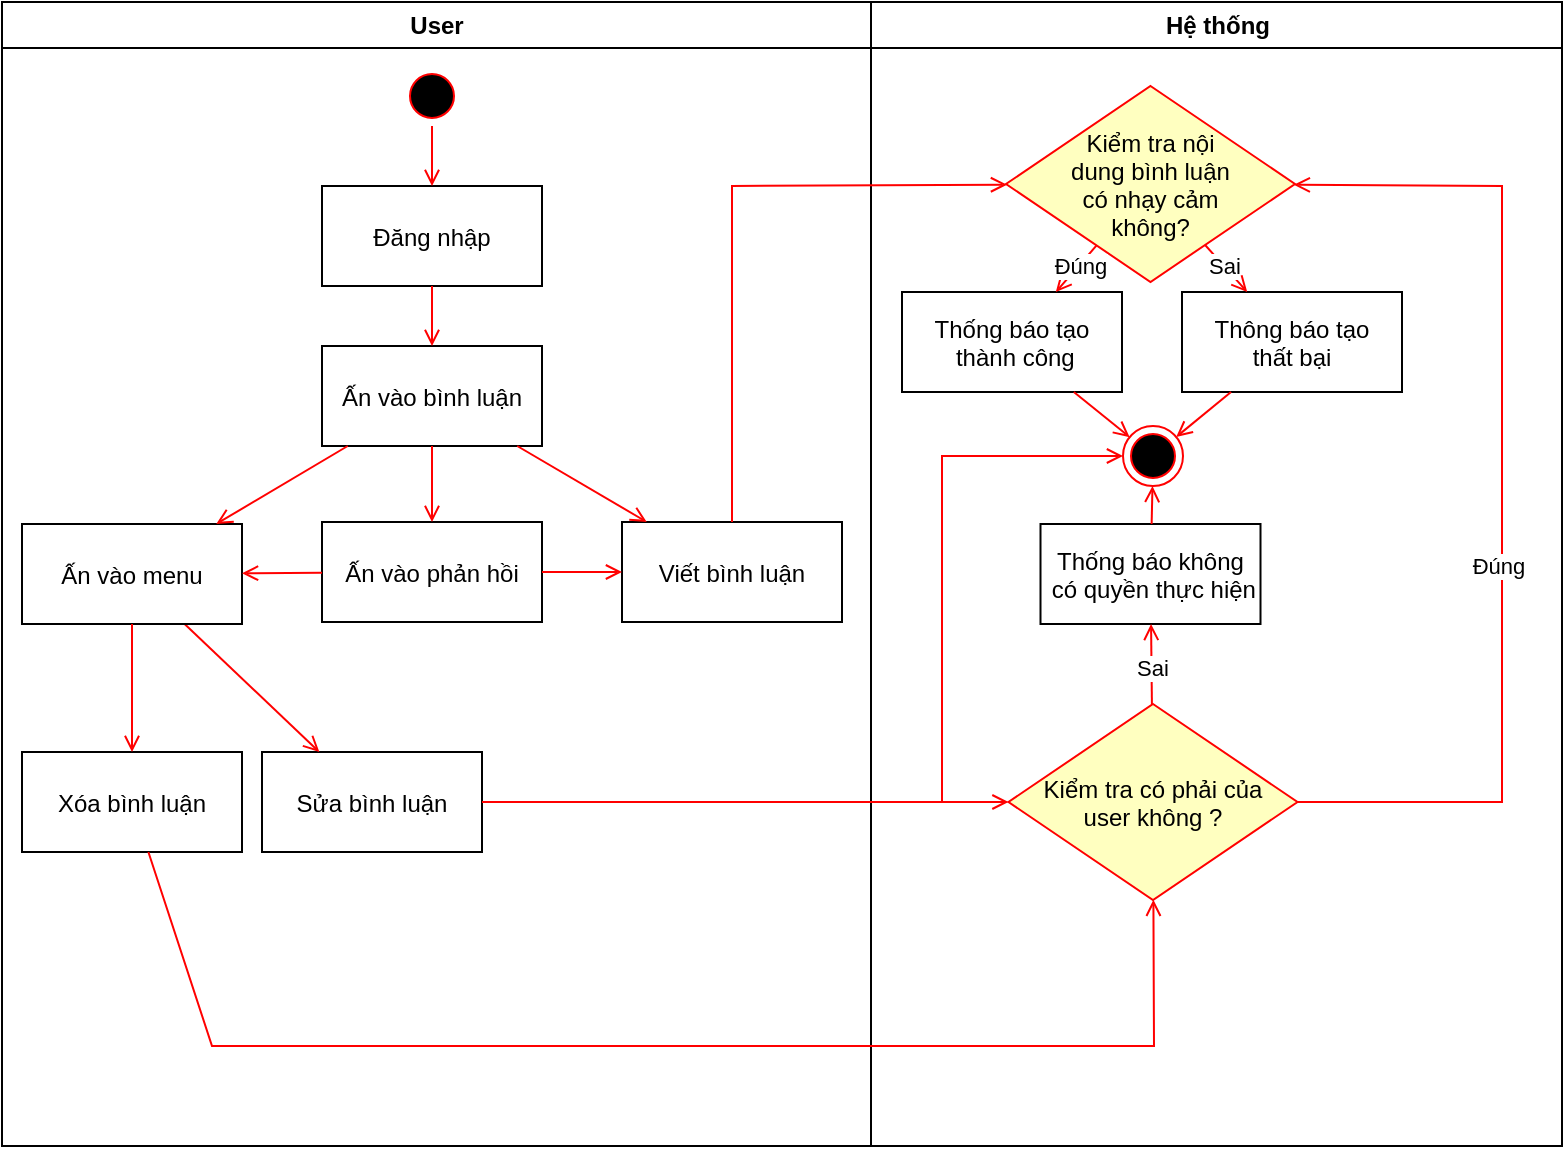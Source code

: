 <mxfile version="24.7.17">
  <diagram name="Page-1" id="e7e014a7-5840-1c2e-5031-d8a46d1fe8dd">
    <mxGraphModel dx="1290" dy="563" grid="1" gridSize="10" guides="1" tooltips="1" connect="1" arrows="1" fold="1" page="1" pageScale="1" pageWidth="1169" pageHeight="826" background="none" math="0" shadow="0">
      <root>
        <mxCell id="0" />
        <mxCell id="1" parent="0" />
        <mxCell id="2" value="User" style="swimlane;whiteSpace=wrap" parent="1" vertex="1">
          <mxGeometry x="10" y="128" width="434.5" height="572" as="geometry" />
        </mxCell>
        <mxCell id="5" value="" style="ellipse;shape=startState;fillColor=#000000;strokeColor=#ff0000;" parent="2" vertex="1">
          <mxGeometry x="200" y="32" width="30" height="30" as="geometry" />
        </mxCell>
        <mxCell id="SuG1Byf5JXPER20UlvzR-43" value="Đăng nhập" style="" vertex="1" parent="2">
          <mxGeometry x="160" y="92" width="110" height="50" as="geometry" />
        </mxCell>
        <mxCell id="SuG1Byf5JXPER20UlvzR-45" value="" style="endArrow=open;strokeColor=#FF0000;endFill=1;rounded=0;" edge="1" parent="2" source="5" target="SuG1Byf5JXPER20UlvzR-43">
          <mxGeometry relative="1" as="geometry">
            <mxPoint x="165" y="47" as="sourcePoint" />
            <mxPoint x="479.5" y="335" as="targetPoint" />
          </mxGeometry>
        </mxCell>
        <mxCell id="SuG1Byf5JXPER20UlvzR-44" value="Ấn vào bình luận" style="" vertex="1" parent="2">
          <mxGeometry x="160" y="172" width="110" height="50" as="geometry" />
        </mxCell>
        <mxCell id="SuG1Byf5JXPER20UlvzR-84" value="" style="endArrow=open;strokeColor=#FF0000;endFill=1;rounded=0;" edge="1" parent="2" source="SuG1Byf5JXPER20UlvzR-43" target="SuG1Byf5JXPER20UlvzR-44">
          <mxGeometry relative="1" as="geometry">
            <mxPoint x="175" y="82" as="sourcePoint" />
            <mxPoint x="175" y="132" as="targetPoint" />
          </mxGeometry>
        </mxCell>
        <mxCell id="SuG1Byf5JXPER20UlvzR-87" value="Sửa bình luận" style="" vertex="1" parent="2">
          <mxGeometry x="130" y="375" width="110" height="50" as="geometry" />
        </mxCell>
        <mxCell id="SuG1Byf5JXPER20UlvzR-88" value="" style="endArrow=open;strokeColor=#FF0000;endFill=1;rounded=0;" edge="1" parent="2" source="SuG1Byf5JXPER20UlvzR-90" target="SuG1Byf5JXPER20UlvzR-87">
          <mxGeometry relative="1" as="geometry">
            <mxPoint x="205" y="142" as="sourcePoint" />
            <mxPoint x="265" y="192" as="targetPoint" />
          </mxGeometry>
        </mxCell>
        <mxCell id="SuG1Byf5JXPER20UlvzR-89" value="Xóa bình luận" style="" vertex="1" parent="2">
          <mxGeometry x="10" y="375" width="110" height="50" as="geometry" />
        </mxCell>
        <mxCell id="SuG1Byf5JXPER20UlvzR-90" value="Ấn vào menu" style="" vertex="1" parent="2">
          <mxGeometry x="10" y="261" width="110" height="50" as="geometry" />
        </mxCell>
        <mxCell id="SuG1Byf5JXPER20UlvzR-91" value="" style="endArrow=open;strokeColor=#FF0000;endFill=1;rounded=0;" edge="1" parent="2" source="SuG1Byf5JXPER20UlvzR-90" target="SuG1Byf5JXPER20UlvzR-89">
          <mxGeometry relative="1" as="geometry">
            <mxPoint x="140" y="232" as="sourcePoint" />
            <mxPoint x="180" y="295" as="targetPoint" />
          </mxGeometry>
        </mxCell>
        <mxCell id="SuG1Byf5JXPER20UlvzR-92" value="" style="endArrow=open;strokeColor=#FF0000;endFill=1;rounded=0;" edge="1" parent="2" source="SuG1Byf5JXPER20UlvzR-44" target="SuG1Byf5JXPER20UlvzR-90">
          <mxGeometry relative="1" as="geometry">
            <mxPoint x="150" y="322" as="sourcePoint" />
            <mxPoint x="190" y="385" as="targetPoint" />
          </mxGeometry>
        </mxCell>
        <mxCell id="SuG1Byf5JXPER20UlvzR-93" value="Viết bình luận" style="" vertex="1" parent="2">
          <mxGeometry x="310" y="260" width="110" height="50" as="geometry" />
        </mxCell>
        <mxCell id="SuG1Byf5JXPER20UlvzR-94" value="" style="endArrow=open;strokeColor=#FF0000;endFill=1;rounded=0;" edge="1" parent="2" source="SuG1Byf5JXPER20UlvzR-44" target="SuG1Byf5JXPER20UlvzR-93">
          <mxGeometry relative="1" as="geometry">
            <mxPoint x="181" y="212" as="sourcePoint" />
            <mxPoint x="149" y="272" as="targetPoint" />
          </mxGeometry>
        </mxCell>
        <mxCell id="SuG1Byf5JXPER20UlvzR-110" value="Ấn vào phản hồi" style="" vertex="1" parent="2">
          <mxGeometry x="160" y="260" width="110" height="50" as="geometry" />
        </mxCell>
        <mxCell id="SuG1Byf5JXPER20UlvzR-111" value="" style="endArrow=open;strokeColor=#FF0000;endFill=1;rounded=0;" edge="1" parent="2" source="SuG1Byf5JXPER20UlvzR-44" target="SuG1Byf5JXPER20UlvzR-110">
          <mxGeometry relative="1" as="geometry">
            <mxPoint x="163" y="242" as="sourcePoint" />
            <mxPoint x="127" y="271" as="targetPoint" />
          </mxGeometry>
        </mxCell>
        <mxCell id="SuG1Byf5JXPER20UlvzR-112" value="" style="endArrow=open;strokeColor=#FF0000;endFill=1;rounded=0;" edge="1" parent="2" source="SuG1Byf5JXPER20UlvzR-110" target="SuG1Byf5JXPER20UlvzR-93">
          <mxGeometry relative="1" as="geometry">
            <mxPoint x="195" y="232" as="sourcePoint" />
            <mxPoint x="195" y="271" as="targetPoint" />
          </mxGeometry>
        </mxCell>
        <mxCell id="SuG1Byf5JXPER20UlvzR-113" value="" style="endArrow=open;strokeColor=#FF0000;endFill=1;rounded=0;" edge="1" parent="2" source="SuG1Byf5JXPER20UlvzR-110" target="SuG1Byf5JXPER20UlvzR-90">
          <mxGeometry relative="1" as="geometry">
            <mxPoint x="180" y="232" as="sourcePoint" />
            <mxPoint x="225" y="270" as="targetPoint" />
          </mxGeometry>
        </mxCell>
        <mxCell id="3" value="Hệ thống" style="swimlane;whiteSpace=wrap" parent="1" vertex="1">
          <mxGeometry x="444.5" y="128" width="345.5" height="572" as="geometry" />
        </mxCell>
        <mxCell id="21" value="Kiểm tra nội&#xa;dung bình luận &#xa;có nhạy cảm &#xa;không?" style="rhombus;fillColor=#ffffc0;strokeColor=#ff0000;" parent="3" vertex="1">
          <mxGeometry x="67.5" y="42" width="144.5" height="98" as="geometry" />
        </mxCell>
        <mxCell id="SuG1Byf5JXPER20UlvzR-48" value="" style="ellipse;shape=endState;fillColor=#000000;strokeColor=#ff0000" vertex="1" parent="3">
          <mxGeometry x="126" y="212" width="30" height="30" as="geometry" />
        </mxCell>
        <mxCell id="SuG1Byf5JXPER20UlvzR-49" value="Thống báo tạo&#xa; thành công" style="" vertex="1" parent="3">
          <mxGeometry x="15.5" y="145" width="110" height="50" as="geometry" />
        </mxCell>
        <mxCell id="SuG1Byf5JXPER20UlvzR-50" value="Thông báo tạo&#xa;thất bại" style="" vertex="1" parent="3">
          <mxGeometry x="155.5" y="145" width="110" height="50" as="geometry" />
        </mxCell>
        <mxCell id="SuG1Byf5JXPER20UlvzR-51" value="" style="endArrow=open;strokeColor=#FF0000;endFill=1;rounded=0;" edge="1" parent="3" source="21" target="SuG1Byf5JXPER20UlvzR-49">
          <mxGeometry relative="1" as="geometry">
            <mxPoint x="-44" y="241" as="sourcePoint" />
            <mxPoint x="67" y="240" as="targetPoint" />
          </mxGeometry>
        </mxCell>
        <mxCell id="SuG1Byf5JXPER20UlvzR-52" value="Đúng" style="edgeLabel;html=1;align=center;verticalAlign=middle;resizable=0;points=[];" vertex="1" connectable="0" parent="SuG1Byf5JXPER20UlvzR-51">
          <mxGeometry x="-0.127" relative="1" as="geometry">
            <mxPoint as="offset" />
          </mxGeometry>
        </mxCell>
        <mxCell id="SuG1Byf5JXPER20UlvzR-65" value="" style="endArrow=open;strokeColor=#FF0000;endFill=1;rounded=0;" edge="1" parent="3" source="21" target="SuG1Byf5JXPER20UlvzR-50">
          <mxGeometry relative="1" as="geometry">
            <mxPoint x="-99" y="162" as="sourcePoint" />
            <mxPoint x="-99" y="217" as="targetPoint" />
          </mxGeometry>
        </mxCell>
        <mxCell id="SuG1Byf5JXPER20UlvzR-66" value="Sai" style="edgeLabel;html=1;align=center;verticalAlign=middle;resizable=0;points=[];" vertex="1" connectable="0" parent="SuG1Byf5JXPER20UlvzR-65">
          <mxGeometry x="0.042" y="-3" relative="1" as="geometry">
            <mxPoint y="-4" as="offset" />
          </mxGeometry>
        </mxCell>
        <mxCell id="SuG1Byf5JXPER20UlvzR-67" value="" style="endArrow=open;strokeColor=#FF0000;endFill=1;rounded=0;" edge="1" parent="3" source="SuG1Byf5JXPER20UlvzR-49" target="SuG1Byf5JXPER20UlvzR-48">
          <mxGeometry relative="1" as="geometry">
            <mxPoint x="119" y="275" as="sourcePoint" />
            <mxPoint x="94" y="322" as="targetPoint" />
          </mxGeometry>
        </mxCell>
        <mxCell id="SuG1Byf5JXPER20UlvzR-86" value="" style="endArrow=open;strokeColor=#FF0000;endFill=1;rounded=0;" edge="1" parent="3" source="SuG1Byf5JXPER20UlvzR-50" target="SuG1Byf5JXPER20UlvzR-48">
          <mxGeometry relative="1" as="geometry">
            <mxPoint x="93" y="495" as="sourcePoint" />
            <mxPoint x="195.5" y="552" as="targetPoint" />
          </mxGeometry>
        </mxCell>
        <mxCell id="SuG1Byf5JXPER20UlvzR-100" value="Kiểm tra có phải của &#xa;user không ?" style="rhombus;fillColor=#ffffc0;strokeColor=#ff0000;" vertex="1" parent="3">
          <mxGeometry x="68.75" y="351" width="144.5" height="98" as="geometry" />
        </mxCell>
        <mxCell id="SuG1Byf5JXPER20UlvzR-101" value="" style="endArrow=open;strokeColor=#FF0000;endFill=1;rounded=0;" edge="1" parent="3" source="SuG1Byf5JXPER20UlvzR-100" target="21">
          <mxGeometry relative="1" as="geometry">
            <mxPoint x="-144.5" y="410" as="sourcePoint" />
            <mxPoint x="78.5" y="410" as="targetPoint" />
            <Array as="points">
              <mxPoint x="315.5" y="400" />
              <mxPoint x="315.5" y="92" />
            </Array>
          </mxGeometry>
        </mxCell>
        <mxCell id="SuG1Byf5JXPER20UlvzR-102" value="Đúng" style="edgeLabel;html=1;align=center;verticalAlign=middle;resizable=0;points=[];" vertex="1" connectable="0" parent="SuG1Byf5JXPER20UlvzR-101">
          <mxGeometry x="-0.141" y="2" relative="1" as="geometry">
            <mxPoint as="offset" />
          </mxGeometry>
        </mxCell>
        <mxCell id="SuG1Byf5JXPER20UlvzR-104" value="Thống báo không&#xa; có quyền thực hiện" style="" vertex="1" parent="3">
          <mxGeometry x="84.75" y="261" width="110" height="50" as="geometry" />
        </mxCell>
        <mxCell id="SuG1Byf5JXPER20UlvzR-105" value="" style="endArrow=open;strokeColor=#FF0000;endFill=1;rounded=0;" edge="1" parent="3" source="SuG1Byf5JXPER20UlvzR-104" target="SuG1Byf5JXPER20UlvzR-48">
          <mxGeometry relative="1" as="geometry">
            <mxPoint x="-134.5" y="420" as="sourcePoint" />
            <mxPoint x="138.5" y="245" as="targetPoint" />
          </mxGeometry>
        </mxCell>
        <mxCell id="SuG1Byf5JXPER20UlvzR-106" value="" style="endArrow=open;strokeColor=#FF0000;endFill=1;rounded=0;" edge="1" parent="3" source="SuG1Byf5JXPER20UlvzR-100" target="SuG1Byf5JXPER20UlvzR-104">
          <mxGeometry relative="1" as="geometry">
            <mxPoint x="150" y="282" as="sourcePoint" />
            <mxPoint x="151" y="252" as="targetPoint" />
          </mxGeometry>
        </mxCell>
        <mxCell id="SuG1Byf5JXPER20UlvzR-107" value="Sai" style="edgeLabel;html=1;align=center;verticalAlign=middle;resizable=0;points=[];" vertex="1" connectable="0" parent="SuG1Byf5JXPER20UlvzR-106">
          <mxGeometry x="-0.048" relative="1" as="geometry">
            <mxPoint as="offset" />
          </mxGeometry>
        </mxCell>
        <mxCell id="SuG1Byf5JXPER20UlvzR-95" value="" style="endArrow=open;strokeColor=#FF0000;endFill=1;rounded=0;" edge="1" parent="1" source="SuG1Byf5JXPER20UlvzR-93" target="21">
          <mxGeometry relative="1" as="geometry">
            <mxPoint x="270" y="340" as="sourcePoint" />
            <mxPoint x="330" y="398" as="targetPoint" />
            <Array as="points">
              <mxPoint x="375" y="220" />
            </Array>
          </mxGeometry>
        </mxCell>
        <mxCell id="SuG1Byf5JXPER20UlvzR-98" value="" style="endArrow=open;strokeColor=#FF0000;endFill=1;rounded=0;" edge="1" parent="1" source="SuG1Byf5JXPER20UlvzR-87" target="SuG1Byf5JXPER20UlvzR-100">
          <mxGeometry relative="1" as="geometry">
            <mxPoint x="198" y="450" as="sourcePoint" />
            <mxPoint x="460" y="660" as="targetPoint" />
          </mxGeometry>
        </mxCell>
        <mxCell id="SuG1Byf5JXPER20UlvzR-103" value="" style="endArrow=open;strokeColor=#FF0000;endFill=1;rounded=0;" edge="1" parent="1" source="SuG1Byf5JXPER20UlvzR-87" target="SuG1Byf5JXPER20UlvzR-48">
          <mxGeometry relative="1" as="geometry">
            <mxPoint x="300" y="538" as="sourcePoint" />
            <mxPoint x="523" y="538" as="targetPoint" />
            <Array as="points">
              <mxPoint x="480" y="528" />
              <mxPoint x="480" y="355" />
            </Array>
          </mxGeometry>
        </mxCell>
        <mxCell id="SuG1Byf5JXPER20UlvzR-108" value="" style="endArrow=open;strokeColor=#FF0000;endFill=1;rounded=0;" edge="1" parent="1" source="SuG1Byf5JXPER20UlvzR-89" target="SuG1Byf5JXPER20UlvzR-100">
          <mxGeometry relative="1" as="geometry">
            <mxPoint x="300" y="538" as="sourcePoint" />
            <mxPoint x="523" y="538" as="targetPoint" />
            <Array as="points">
              <mxPoint x="115" y="650" />
              <mxPoint x="586" y="650" />
            </Array>
          </mxGeometry>
        </mxCell>
      </root>
    </mxGraphModel>
  </diagram>
</mxfile>
